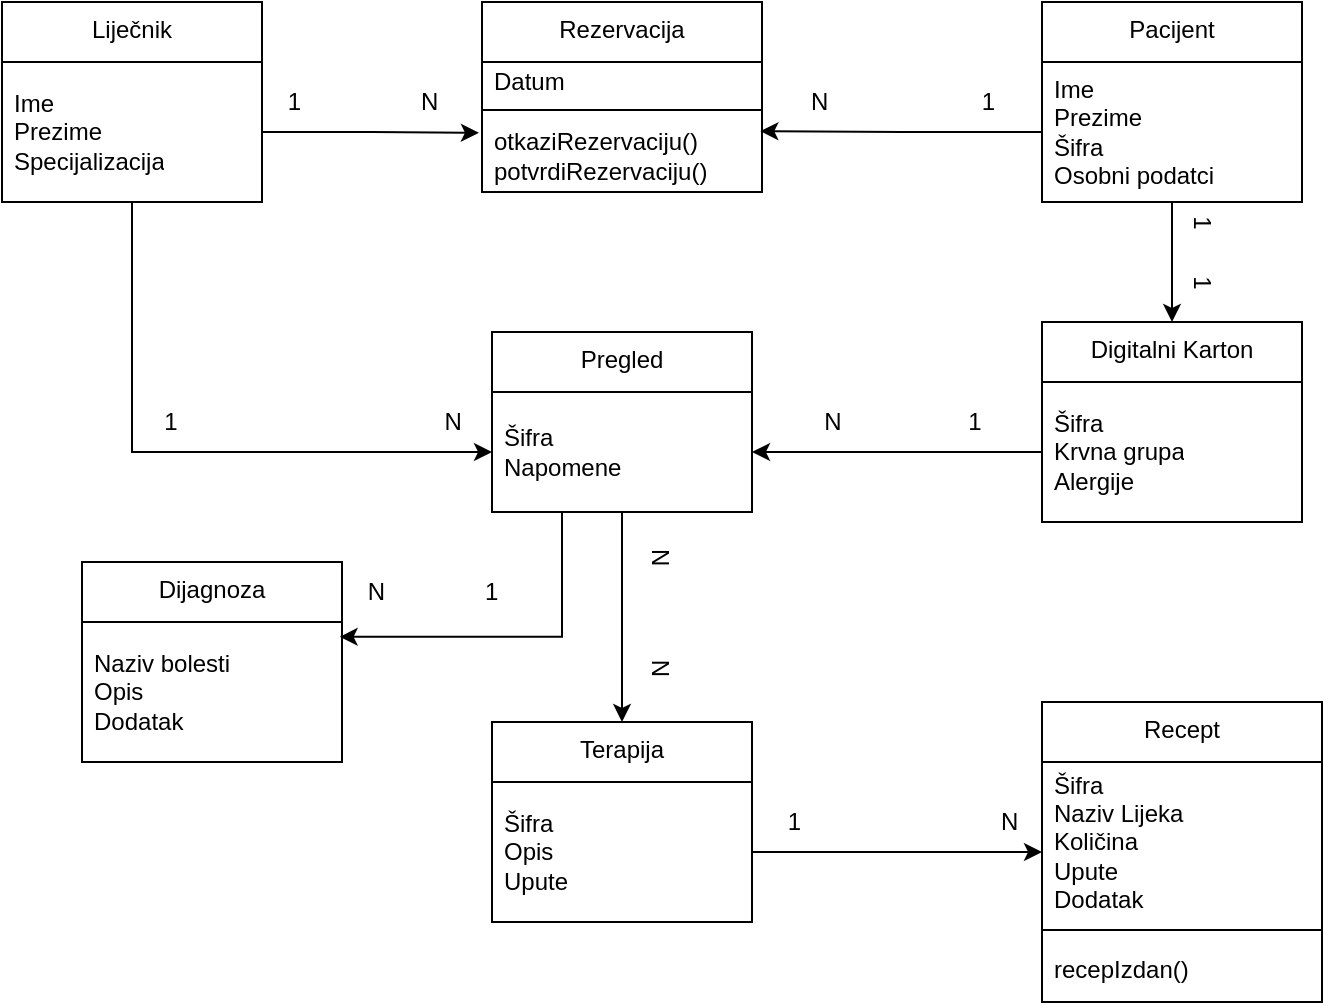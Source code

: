 <mxfile version="21.3.7" type="device">
  <diagram name="Page-1" id="UiO4M5Dz8txSLx4yNdaL">
    <mxGraphModel dx="1036" dy="614" grid="1" gridSize="10" guides="1" tooltips="1" connect="1" arrows="1" fold="1" page="1" pageScale="1" pageWidth="827" pageHeight="1169" math="0" shadow="0">
      <root>
        <mxCell id="0" />
        <mxCell id="1" parent="0" />
        <mxCell id="DDv_lS_n52Z6mB8EMt-c-32" style="edgeStyle=orthogonalEdgeStyle;rounded=0;orthogonalLoop=1;jettySize=auto;html=1;entryX=0;entryY=0.5;entryDx=0;entryDy=0;" edge="1" parent="1" source="DDv_lS_n52Z6mB8EMt-c-1" target="DDv_lS_n52Z6mB8EMt-c-29">
          <mxGeometry relative="1" as="geometry" />
        </mxCell>
        <mxCell id="DDv_lS_n52Z6mB8EMt-c-1" value="Liječnik" style="swimlane;fontStyle=0;align=center;verticalAlign=top;childLayout=stackLayout;horizontal=1;startSize=30;horizontalStack=0;resizeParent=1;resizeParentMax=0;resizeLast=0;collapsible=0;marginBottom=0;html=1;whiteSpace=wrap;" vertex="1" parent="1">
          <mxGeometry x="40" y="200" width="130" height="100" as="geometry" />
        </mxCell>
        <mxCell id="DDv_lS_n52Z6mB8EMt-c-3" value="Ime&lt;br&gt;Prezime&lt;br&gt;Specijalizacija" style="text;html=1;strokeColor=none;fillColor=none;align=left;verticalAlign=middle;spacingLeft=4;spacingRight=4;overflow=hidden;rotatable=0;points=[[0,0.5],[1,0.5]];portConstraint=eastwest;whiteSpace=wrap;" vertex="1" parent="DDv_lS_n52Z6mB8EMt-c-1">
          <mxGeometry y="30" width="130" height="70" as="geometry" />
        </mxCell>
        <mxCell id="DDv_lS_n52Z6mB8EMt-c-9" value="Rezervacija" style="swimlane;fontStyle=0;align=center;verticalAlign=top;childLayout=stackLayout;horizontal=1;startSize=30;horizontalStack=0;resizeParent=1;resizeParentMax=0;resizeLast=0;collapsible=0;marginBottom=0;html=1;whiteSpace=wrap;" vertex="1" parent="1">
          <mxGeometry x="280" y="200" width="140" height="95" as="geometry" />
        </mxCell>
        <mxCell id="DDv_lS_n52Z6mB8EMt-c-11" value="Datum" style="text;html=1;strokeColor=none;fillColor=none;align=left;verticalAlign=middle;spacingLeft=4;spacingRight=4;overflow=hidden;rotatable=0;points=[[0,0.5],[1,0.5]];portConstraint=eastwest;whiteSpace=wrap;" vertex="1" parent="DDv_lS_n52Z6mB8EMt-c-9">
          <mxGeometry y="30" width="140" height="20" as="geometry" />
        </mxCell>
        <mxCell id="DDv_lS_n52Z6mB8EMt-c-14" value="" style="line;strokeWidth=1;fillColor=none;align=left;verticalAlign=middle;spacingTop=-1;spacingLeft=3;spacingRight=3;rotatable=0;labelPosition=right;points=[];portConstraint=eastwest;" vertex="1" parent="DDv_lS_n52Z6mB8EMt-c-9">
          <mxGeometry y="50" width="140" height="8" as="geometry" />
        </mxCell>
        <mxCell id="DDv_lS_n52Z6mB8EMt-c-16" value="otkaziRezervaciju()&lt;br&gt;potvrdiRezervaciju()" style="text;html=1;strokeColor=none;fillColor=none;align=left;verticalAlign=middle;spacingLeft=4;spacingRight=4;overflow=hidden;rotatable=0;points=[[0,0.5],[1,0.5]];portConstraint=eastwest;whiteSpace=wrap;" vertex="1" parent="DDv_lS_n52Z6mB8EMt-c-9">
          <mxGeometry y="58" width="140" height="37" as="geometry" />
        </mxCell>
        <mxCell id="DDv_lS_n52Z6mB8EMt-c-26" style="edgeStyle=orthogonalEdgeStyle;rounded=0;orthogonalLoop=1;jettySize=auto;html=1;" edge="1" parent="1" source="DDv_lS_n52Z6mB8EMt-c-19" target="DDv_lS_n52Z6mB8EMt-c-23">
          <mxGeometry relative="1" as="geometry" />
        </mxCell>
        <mxCell id="DDv_lS_n52Z6mB8EMt-c-19" value="Pacijent" style="swimlane;fontStyle=0;align=center;verticalAlign=top;childLayout=stackLayout;horizontal=1;startSize=30;horizontalStack=0;resizeParent=1;resizeParentMax=0;resizeLast=0;collapsible=0;marginBottom=0;html=1;whiteSpace=wrap;" vertex="1" parent="1">
          <mxGeometry x="560" y="200" width="130" height="100" as="geometry" />
        </mxCell>
        <mxCell id="DDv_lS_n52Z6mB8EMt-c-20" value="Ime&lt;br&gt;Prezime&lt;br&gt;Šifra&lt;br&gt;Osobni podatci" style="text;html=1;strokeColor=none;fillColor=none;align=left;verticalAlign=middle;spacingLeft=4;spacingRight=4;overflow=hidden;rotatable=0;points=[[0,0.5],[1,0.5]];portConstraint=eastwest;whiteSpace=wrap;" vertex="1" parent="DDv_lS_n52Z6mB8EMt-c-19">
          <mxGeometry y="30" width="130" height="70" as="geometry" />
        </mxCell>
        <mxCell id="DDv_lS_n52Z6mB8EMt-c-23" value="Digitalni Karton" style="swimlane;fontStyle=0;align=center;verticalAlign=top;childLayout=stackLayout;horizontal=1;startSize=30;horizontalStack=0;resizeParent=1;resizeParentMax=0;resizeLast=0;collapsible=0;marginBottom=0;html=1;whiteSpace=wrap;" vertex="1" parent="1">
          <mxGeometry x="560" y="360" width="130" height="100" as="geometry" />
        </mxCell>
        <mxCell id="DDv_lS_n52Z6mB8EMt-c-24" value="Šifra&lt;br&gt;Krvna grupa&lt;br&gt;Alergije" style="text;html=1;strokeColor=none;fillColor=none;align=left;verticalAlign=middle;spacingLeft=4;spacingRight=4;overflow=hidden;rotatable=0;points=[[0,0.5],[1,0.5]];portConstraint=eastwest;whiteSpace=wrap;" vertex="1" parent="DDv_lS_n52Z6mB8EMt-c-23">
          <mxGeometry y="30" width="130" height="70" as="geometry" />
        </mxCell>
        <mxCell id="DDv_lS_n52Z6mB8EMt-c-27" value="1&amp;nbsp; &amp;nbsp; &amp;nbsp; &amp;nbsp;1" style="text;html=1;align=center;verticalAlign=middle;resizable=0;points=[];autosize=1;strokeColor=none;fillColor=none;rotation=90;" vertex="1" parent="1">
          <mxGeometry x="610" y="310" width="60" height="30" as="geometry" />
        </mxCell>
        <mxCell id="DDv_lS_n52Z6mB8EMt-c-36" style="edgeStyle=orthogonalEdgeStyle;rounded=0;orthogonalLoop=1;jettySize=auto;html=1;entryX=0.991;entryY=0.106;entryDx=0;entryDy=0;entryPerimeter=0;" edge="1" parent="1" source="DDv_lS_n52Z6mB8EMt-c-28" target="DDv_lS_n52Z6mB8EMt-c-35">
          <mxGeometry relative="1" as="geometry">
            <Array as="points">
              <mxPoint x="320" y="517" />
            </Array>
          </mxGeometry>
        </mxCell>
        <mxCell id="DDv_lS_n52Z6mB8EMt-c-40" style="edgeStyle=orthogonalEdgeStyle;rounded=0;orthogonalLoop=1;jettySize=auto;html=1;" edge="1" parent="1" source="DDv_lS_n52Z6mB8EMt-c-28" target="DDv_lS_n52Z6mB8EMt-c-38">
          <mxGeometry relative="1" as="geometry" />
        </mxCell>
        <mxCell id="DDv_lS_n52Z6mB8EMt-c-28" value="Pregled" style="swimlane;fontStyle=0;align=center;verticalAlign=top;childLayout=stackLayout;horizontal=1;startSize=30;horizontalStack=0;resizeParent=1;resizeParentMax=0;resizeLast=0;collapsible=0;marginBottom=0;html=1;whiteSpace=wrap;" vertex="1" parent="1">
          <mxGeometry x="285" y="365" width="130" height="90" as="geometry" />
        </mxCell>
        <mxCell id="DDv_lS_n52Z6mB8EMt-c-29" value="Šifra&amp;nbsp;&lt;br&gt;Napomene" style="text;html=1;strokeColor=none;fillColor=none;align=left;verticalAlign=middle;spacingLeft=4;spacingRight=4;overflow=hidden;rotatable=0;points=[[0,0.5],[1,0.5]];portConstraint=eastwest;whiteSpace=wrap;" vertex="1" parent="DDv_lS_n52Z6mB8EMt-c-28">
          <mxGeometry y="30" width="130" height="60" as="geometry" />
        </mxCell>
        <mxCell id="DDv_lS_n52Z6mB8EMt-c-30" style="edgeStyle=orthogonalEdgeStyle;rounded=0;orthogonalLoop=1;jettySize=auto;html=1;exitX=0;exitY=0.5;exitDx=0;exitDy=0;entryX=1;entryY=0.5;entryDx=0;entryDy=0;" edge="1" parent="1" source="DDv_lS_n52Z6mB8EMt-c-24" target="DDv_lS_n52Z6mB8EMt-c-29">
          <mxGeometry relative="1" as="geometry" />
        </mxCell>
        <mxCell id="DDv_lS_n52Z6mB8EMt-c-31" value="N&amp;nbsp; &amp;nbsp; &amp;nbsp; &amp;nbsp; &amp;nbsp; &amp;nbsp; &amp;nbsp; &amp;nbsp; &amp;nbsp; &amp;nbsp;1" style="text;html=1;align=center;verticalAlign=middle;resizable=0;points=[];autosize=1;strokeColor=none;fillColor=none;" vertex="1" parent="1">
          <mxGeometry x="440" y="395" width="100" height="30" as="geometry" />
        </mxCell>
        <mxCell id="DDv_lS_n52Z6mB8EMt-c-33" value="1&amp;nbsp; &amp;nbsp; &amp;nbsp; &amp;nbsp; &amp;nbsp; &amp;nbsp; &amp;nbsp; &amp;nbsp; &amp;nbsp; &amp;nbsp; &amp;nbsp; &amp;nbsp; &amp;nbsp; &amp;nbsp; &amp;nbsp; &amp;nbsp; &amp;nbsp; &amp;nbsp; &amp;nbsp; &amp;nbsp; N" style="text;html=1;align=center;verticalAlign=middle;resizable=0;points=[];autosize=1;strokeColor=none;fillColor=none;" vertex="1" parent="1">
          <mxGeometry x="110" y="395" width="170" height="30" as="geometry" />
        </mxCell>
        <mxCell id="DDv_lS_n52Z6mB8EMt-c-34" value="Dijagnoza" style="swimlane;fontStyle=0;align=center;verticalAlign=top;childLayout=stackLayout;horizontal=1;startSize=30;horizontalStack=0;resizeParent=1;resizeParentMax=0;resizeLast=0;collapsible=0;marginBottom=0;html=1;whiteSpace=wrap;" vertex="1" parent="1">
          <mxGeometry x="80" y="480" width="130" height="100" as="geometry" />
        </mxCell>
        <mxCell id="DDv_lS_n52Z6mB8EMt-c-35" value="Naziv bolesti&lt;br&gt;Opis&lt;br&gt;Dodatak" style="text;html=1;strokeColor=none;fillColor=none;align=left;verticalAlign=middle;spacingLeft=4;spacingRight=4;overflow=hidden;rotatable=0;points=[[0,0.5],[1,0.5]];portConstraint=eastwest;whiteSpace=wrap;" vertex="1" parent="DDv_lS_n52Z6mB8EMt-c-34">
          <mxGeometry y="30" width="130" height="70" as="geometry" />
        </mxCell>
        <mxCell id="DDv_lS_n52Z6mB8EMt-c-37" value="N&amp;nbsp; &amp;nbsp; &amp;nbsp; &amp;nbsp; &amp;nbsp; &amp;nbsp; &amp;nbsp; &amp;nbsp;1" style="text;html=1;align=center;verticalAlign=middle;resizable=0;points=[];autosize=1;strokeColor=none;fillColor=none;" vertex="1" parent="1">
          <mxGeometry x="210" y="480" width="90" height="30" as="geometry" />
        </mxCell>
        <mxCell id="DDv_lS_n52Z6mB8EMt-c-38" value="Terapija" style="swimlane;fontStyle=0;align=center;verticalAlign=top;childLayout=stackLayout;horizontal=1;startSize=30;horizontalStack=0;resizeParent=1;resizeParentMax=0;resizeLast=0;collapsible=0;marginBottom=0;html=1;whiteSpace=wrap;" vertex="1" parent="1">
          <mxGeometry x="285" y="560" width="130" height="100" as="geometry" />
        </mxCell>
        <mxCell id="DDv_lS_n52Z6mB8EMt-c-39" value="Šifra&lt;br&gt;Opis&lt;br&gt;Upute" style="text;html=1;strokeColor=none;fillColor=none;align=left;verticalAlign=middle;spacingLeft=4;spacingRight=4;overflow=hidden;rotatable=0;points=[[0,0.5],[1,0.5]];portConstraint=eastwest;whiteSpace=wrap;" vertex="1" parent="DDv_lS_n52Z6mB8EMt-c-38">
          <mxGeometry y="30" width="130" height="70" as="geometry" />
        </mxCell>
        <mxCell id="DDv_lS_n52Z6mB8EMt-c-41" value="N&amp;nbsp; &amp;nbsp; &amp;nbsp; &amp;nbsp; &amp;nbsp; &amp;nbsp; &amp;nbsp; N" style="text;html=1;align=center;verticalAlign=middle;resizable=0;points=[];autosize=1;strokeColor=none;fillColor=none;rotation=90;" vertex="1" parent="1">
          <mxGeometry x="324" y="490" width="90" height="30" as="geometry" />
        </mxCell>
        <mxCell id="DDv_lS_n52Z6mB8EMt-c-44" style="edgeStyle=orthogonalEdgeStyle;rounded=0;orthogonalLoop=1;jettySize=auto;html=1;exitX=1;exitY=0.5;exitDx=0;exitDy=0;entryX=0;entryY=0.5;entryDx=0;entryDy=0;" edge="1" parent="1" source="DDv_lS_n52Z6mB8EMt-c-39">
          <mxGeometry relative="1" as="geometry">
            <mxPoint x="560" y="625" as="targetPoint" />
          </mxGeometry>
        </mxCell>
        <mxCell id="DDv_lS_n52Z6mB8EMt-c-45" value="1&amp;nbsp; &amp;nbsp; &amp;nbsp; &amp;nbsp; &amp;nbsp; &amp;nbsp; &amp;nbsp; &amp;nbsp; &amp;nbsp; &amp;nbsp; &amp;nbsp; &amp;nbsp; &amp;nbsp; &amp;nbsp; &amp;nbsp; N" style="text;html=1;align=center;verticalAlign=middle;resizable=0;points=[];autosize=1;strokeColor=none;fillColor=none;" vertex="1" parent="1">
          <mxGeometry x="420" y="595" width="140" height="30" as="geometry" />
        </mxCell>
        <mxCell id="DDv_lS_n52Z6mB8EMt-c-47" style="edgeStyle=orthogonalEdgeStyle;rounded=0;orthogonalLoop=1;jettySize=auto;html=1;exitX=1;exitY=0.5;exitDx=0;exitDy=0;entryX=-0.011;entryY=0.2;entryDx=0;entryDy=0;entryPerimeter=0;" edge="1" parent="1" source="DDv_lS_n52Z6mB8EMt-c-3" target="DDv_lS_n52Z6mB8EMt-c-16">
          <mxGeometry relative="1" as="geometry" />
        </mxCell>
        <mxCell id="DDv_lS_n52Z6mB8EMt-c-48" value="1&amp;nbsp; &amp;nbsp; &amp;nbsp; &amp;nbsp; &amp;nbsp; &amp;nbsp; &amp;nbsp; &amp;nbsp; &amp;nbsp; N" style="text;html=1;align=center;verticalAlign=middle;resizable=0;points=[];autosize=1;strokeColor=none;fillColor=none;" vertex="1" parent="1">
          <mxGeometry x="170" y="235" width="100" height="30" as="geometry" />
        </mxCell>
        <mxCell id="DDv_lS_n52Z6mB8EMt-c-49" style="edgeStyle=orthogonalEdgeStyle;rounded=0;orthogonalLoop=1;jettySize=auto;html=1;exitX=0;exitY=0.5;exitDx=0;exitDy=0;entryX=0.994;entryY=0.178;entryDx=0;entryDy=0;entryPerimeter=0;" edge="1" parent="1" source="DDv_lS_n52Z6mB8EMt-c-20" target="DDv_lS_n52Z6mB8EMt-c-16">
          <mxGeometry relative="1" as="geometry" />
        </mxCell>
        <mxCell id="DDv_lS_n52Z6mB8EMt-c-50" value="N&amp;nbsp; &amp;nbsp; &amp;nbsp; &amp;nbsp; &amp;nbsp; &amp;nbsp; &amp;nbsp; &amp;nbsp; &amp;nbsp; &amp;nbsp; &amp;nbsp; &amp;nbsp;1" style="text;html=1;align=center;verticalAlign=middle;resizable=0;points=[];autosize=1;strokeColor=none;fillColor=none;" vertex="1" parent="1">
          <mxGeometry x="430" y="235" width="120" height="30" as="geometry" />
        </mxCell>
        <mxCell id="DDv_lS_n52Z6mB8EMt-c-51" value="Recept" style="swimlane;fontStyle=0;align=center;verticalAlign=top;childLayout=stackLayout;horizontal=1;startSize=30;horizontalStack=0;resizeParent=1;resizeParentMax=0;resizeLast=0;collapsible=0;marginBottom=0;html=1;whiteSpace=wrap;" vertex="1" parent="1">
          <mxGeometry x="560" y="550" width="140" height="150" as="geometry" />
        </mxCell>
        <mxCell id="DDv_lS_n52Z6mB8EMt-c-52" value="Šifra&lt;br&gt;Naziv Lijeka&lt;br&gt;Količina&lt;br&gt;Upute&lt;br&gt;Dodatak" style="text;html=1;strokeColor=none;fillColor=none;align=left;verticalAlign=middle;spacingLeft=4;spacingRight=4;overflow=hidden;rotatable=0;points=[[0,0.5],[1,0.5]];portConstraint=eastwest;whiteSpace=wrap;" vertex="1" parent="DDv_lS_n52Z6mB8EMt-c-51">
          <mxGeometry y="30" width="140" height="80" as="geometry" />
        </mxCell>
        <mxCell id="DDv_lS_n52Z6mB8EMt-c-53" value="" style="line;strokeWidth=1;fillColor=none;align=left;verticalAlign=middle;spacingTop=-1;spacingLeft=3;spacingRight=3;rotatable=0;labelPosition=right;points=[];portConstraint=eastwest;" vertex="1" parent="DDv_lS_n52Z6mB8EMt-c-51">
          <mxGeometry y="110" width="140" height="8" as="geometry" />
        </mxCell>
        <mxCell id="DDv_lS_n52Z6mB8EMt-c-54" value="recepIzdan()" style="text;html=1;strokeColor=none;fillColor=none;align=left;verticalAlign=middle;spacingLeft=4;spacingRight=4;overflow=hidden;rotatable=0;points=[[0,0.5],[1,0.5]];portConstraint=eastwest;whiteSpace=wrap;" vertex="1" parent="DDv_lS_n52Z6mB8EMt-c-51">
          <mxGeometry y="118" width="140" height="32" as="geometry" />
        </mxCell>
      </root>
    </mxGraphModel>
  </diagram>
</mxfile>
